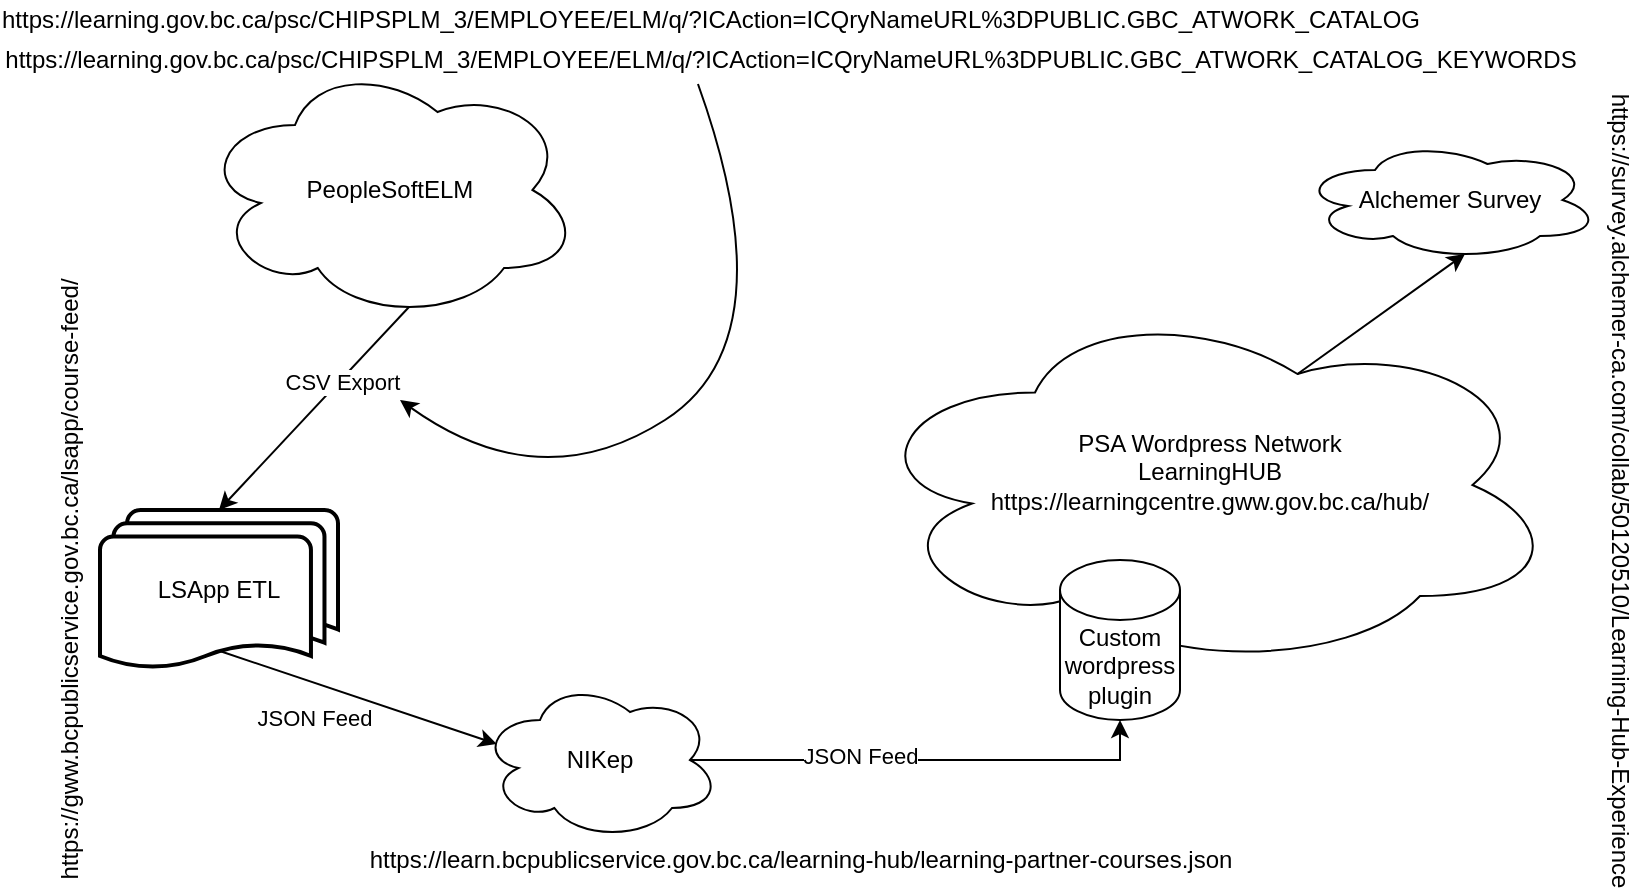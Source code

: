<mxfile version="14.8.0" type="github">
  <diagram id="1HEpcO4DPhFORU9fRaos" name="Page-1">
    <mxGraphModel dx="1038" dy="536" grid="1" gridSize="10" guides="1" tooltips="1" connect="1" arrows="1" fold="1" page="1" pageScale="1" pageWidth="850" pageHeight="1100" math="0" shadow="0">
      <root>
        <mxCell id="0" />
        <mxCell id="1" parent="0" />
        <mxCell id="hevnwnW_VP5BSD5cbGkB-1" value="PeopleSoftELM" style="ellipse;shape=cloud;whiteSpace=wrap;html=1;" vertex="1" parent="1">
          <mxGeometry x="130" y="60" width="190" height="130" as="geometry" />
        </mxCell>
        <mxCell id="hevnwnW_VP5BSD5cbGkB-3" value="LSApp ETL" style="strokeWidth=2;html=1;shape=mxgraph.flowchart.multi-document;whiteSpace=wrap;" vertex="1" parent="1">
          <mxGeometry x="80" y="285" width="119" height="80" as="geometry" />
        </mxCell>
        <mxCell id="hevnwnW_VP5BSD5cbGkB-4" value="" style="endArrow=classic;html=1;exitX=0.55;exitY=0.95;exitDx=0;exitDy=0;exitPerimeter=0;entryX=0.5;entryY=0;entryDx=0;entryDy=0;entryPerimeter=0;" edge="1" parent="1" source="hevnwnW_VP5BSD5cbGkB-1" target="hevnwnW_VP5BSD5cbGkB-3">
          <mxGeometry width="50" height="50" relative="1" as="geometry">
            <mxPoint x="400" y="300" as="sourcePoint" />
            <mxPoint x="450" y="250" as="targetPoint" />
          </mxGeometry>
        </mxCell>
        <mxCell id="hevnwnW_VP5BSD5cbGkB-5" value="CSV Export" style="edgeLabel;html=1;align=center;verticalAlign=middle;resizable=0;points=[];" vertex="1" connectable="0" parent="hevnwnW_VP5BSD5cbGkB-4">
          <mxGeometry x="-0.27" y="1" relative="1" as="geometry">
            <mxPoint as="offset" />
          </mxGeometry>
        </mxCell>
        <mxCell id="hevnwnW_VP5BSD5cbGkB-14" style="edgeStyle=orthogonalEdgeStyle;rounded=0;orthogonalLoop=1;jettySize=auto;html=1;exitX=0.875;exitY=0.5;exitDx=0;exitDy=0;exitPerimeter=0;entryX=0.5;entryY=1;entryDx=0;entryDy=0;entryPerimeter=0;" edge="1" parent="1" source="hevnwnW_VP5BSD5cbGkB-6" target="hevnwnW_VP5BSD5cbGkB-10">
          <mxGeometry relative="1" as="geometry">
            <mxPoint x="590" y="400" as="targetPoint" />
          </mxGeometry>
        </mxCell>
        <mxCell id="hevnwnW_VP5BSD5cbGkB-16" value="JSON Feed" style="edgeLabel;html=1;align=center;verticalAlign=middle;resizable=0;points=[];" vertex="1" connectable="0" parent="hevnwnW_VP5BSD5cbGkB-14">
          <mxGeometry x="-0.281" y="2" relative="1" as="geometry">
            <mxPoint as="offset" />
          </mxGeometry>
        </mxCell>
        <mxCell id="hevnwnW_VP5BSD5cbGkB-6" value="NIKep" style="ellipse;shape=cloud;whiteSpace=wrap;html=1;" vertex="1" parent="1">
          <mxGeometry x="270" y="370" width="120" height="80" as="geometry" />
        </mxCell>
        <mxCell id="hevnwnW_VP5BSD5cbGkB-7" value="" style="endArrow=classic;html=1;exitX=0.5;exitY=0.88;exitDx=0;exitDy=0;exitPerimeter=0;entryX=0.07;entryY=0.4;entryDx=0;entryDy=0;entryPerimeter=0;" edge="1" parent="1" source="hevnwnW_VP5BSD5cbGkB-3" target="hevnwnW_VP5BSD5cbGkB-6">
          <mxGeometry width="50" height="50" relative="1" as="geometry">
            <mxPoint x="110" y="320" as="sourcePoint" />
            <mxPoint x="220" y="388" as="targetPoint" />
          </mxGeometry>
        </mxCell>
        <mxCell id="hevnwnW_VP5BSD5cbGkB-8" value="JSON Feed" style="edgeLabel;html=1;align=center;verticalAlign=middle;resizable=0;points=[];" vertex="1" connectable="0" parent="hevnwnW_VP5BSD5cbGkB-7">
          <mxGeometry x="-0.306" y="2" relative="1" as="geometry">
            <mxPoint x="-2" y="19" as="offset" />
          </mxGeometry>
        </mxCell>
        <mxCell id="hevnwnW_VP5BSD5cbGkB-9" value="&lt;div&gt;PSA Wordpress Network&lt;br&gt;&lt;/div&gt;&lt;div&gt;LearningHUB&lt;/div&gt;&lt;div&gt;https://learningcentre.gww.gov.bc.ca/hub/&lt;br&gt;&lt;/div&gt;&lt;div&gt;&lt;br&gt;&lt;/div&gt;" style="ellipse;shape=cloud;whiteSpace=wrap;html=1;" vertex="1" parent="1">
          <mxGeometry x="460" y="180" width="350" height="185" as="geometry" />
        </mxCell>
        <mxCell id="hevnwnW_VP5BSD5cbGkB-10" value="Custom wordpress plugin" style="shape=cylinder3;whiteSpace=wrap;html=1;boundedLbl=1;backgroundOutline=1;size=15;" vertex="1" parent="1">
          <mxGeometry x="560" y="310" width="60" height="80" as="geometry" />
        </mxCell>
        <mxCell id="hevnwnW_VP5BSD5cbGkB-17" value="https://learn.bcpublicservice.gov.bc.ca/learning-hub/learning-partner-courses.json" style="text;html=1;align=center;verticalAlign=middle;resizable=0;points=[];autosize=1;strokeColor=none;" vertex="1" parent="1">
          <mxGeometry x="210" y="450" width="440" height="20" as="geometry" />
        </mxCell>
        <mxCell id="hevnwnW_VP5BSD5cbGkB-18" value="https://gww.bcpublicservice.gov.bc.ca/lsapp/course-feed/" style="text;html=1;align=center;verticalAlign=middle;resizable=0;points=[];autosize=1;strokeColor=none;rotation=-90;" vertex="1" parent="1">
          <mxGeometry x="-90" y="310" width="310" height="20" as="geometry" />
        </mxCell>
        <mxCell id="hevnwnW_VP5BSD5cbGkB-19" value="https://learning.gov.bc.ca/psc/CHIPSPLM_3/EMPLOYEE/ELM/q/?ICAction=ICQryNameURL%3DPUBLIC.GBC_ATWORK_CATALOG" style="text;html=1;align=center;verticalAlign=middle;resizable=0;points=[];autosize=1;strokeColor=none;" vertex="1" parent="1">
          <mxGeometry x="35" y="30" width="700" height="20" as="geometry" />
        </mxCell>
        <mxCell id="hevnwnW_VP5BSD5cbGkB-20" value="https://learning.gov.bc.ca/psc/CHIPSPLM_3/EMPLOYEE/ELM/q/?ICAction=ICQryNameURL%3DPUBLIC.GBC_ATWORK_CATALOG_KEYWORDS" style="text;html=1;align=center;verticalAlign=middle;resizable=0;points=[];autosize=1;strokeColor=none;" vertex="1" parent="1">
          <mxGeometry x="35" y="50" width="780" height="20" as="geometry" />
        </mxCell>
        <mxCell id="hevnwnW_VP5BSD5cbGkB-21" value="" style="curved=1;endArrow=classic;html=1;exitX=0.441;exitY=1.1;exitDx=0;exitDy=0;exitPerimeter=0;" edge="1" parent="1" source="hevnwnW_VP5BSD5cbGkB-20">
          <mxGeometry width="50" height="50" relative="1" as="geometry">
            <mxPoint x="400" y="300" as="sourcePoint" />
            <mxPoint x="230" y="230" as="targetPoint" />
            <Array as="points">
              <mxPoint x="425" y="200" />
              <mxPoint x="300" y="280" />
            </Array>
          </mxGeometry>
        </mxCell>
        <mxCell id="hevnwnW_VP5BSD5cbGkB-22" value="Alchemer Survey" style="ellipse;shape=cloud;whiteSpace=wrap;html=1;" vertex="1" parent="1">
          <mxGeometry x="680" y="100" width="150" height="60" as="geometry" />
        </mxCell>
        <mxCell id="hevnwnW_VP5BSD5cbGkB-23" value="" style="endArrow=classic;html=1;exitX=0.625;exitY=0.2;exitDx=0;exitDy=0;exitPerimeter=0;entryX=0.55;entryY=0.95;entryDx=0;entryDy=0;entryPerimeter=0;" edge="1" parent="1" source="hevnwnW_VP5BSD5cbGkB-9" target="hevnwnW_VP5BSD5cbGkB-22">
          <mxGeometry width="50" height="50" relative="1" as="geometry">
            <mxPoint x="400" y="300" as="sourcePoint" />
            <mxPoint x="450" y="250" as="targetPoint" />
          </mxGeometry>
        </mxCell>
        <mxCell id="hevnwnW_VP5BSD5cbGkB-24" value="https://survey.alchemer-ca.com/collab/50120510/Learning-Hub-Experience" style="text;html=1;align=center;verticalAlign=middle;resizable=0;points=[];autosize=1;strokeColor=none;rotation=90;" vertex="1" parent="1">
          <mxGeometry x="640" y="265" width="400" height="20" as="geometry" />
        </mxCell>
      </root>
    </mxGraphModel>
  </diagram>
</mxfile>
